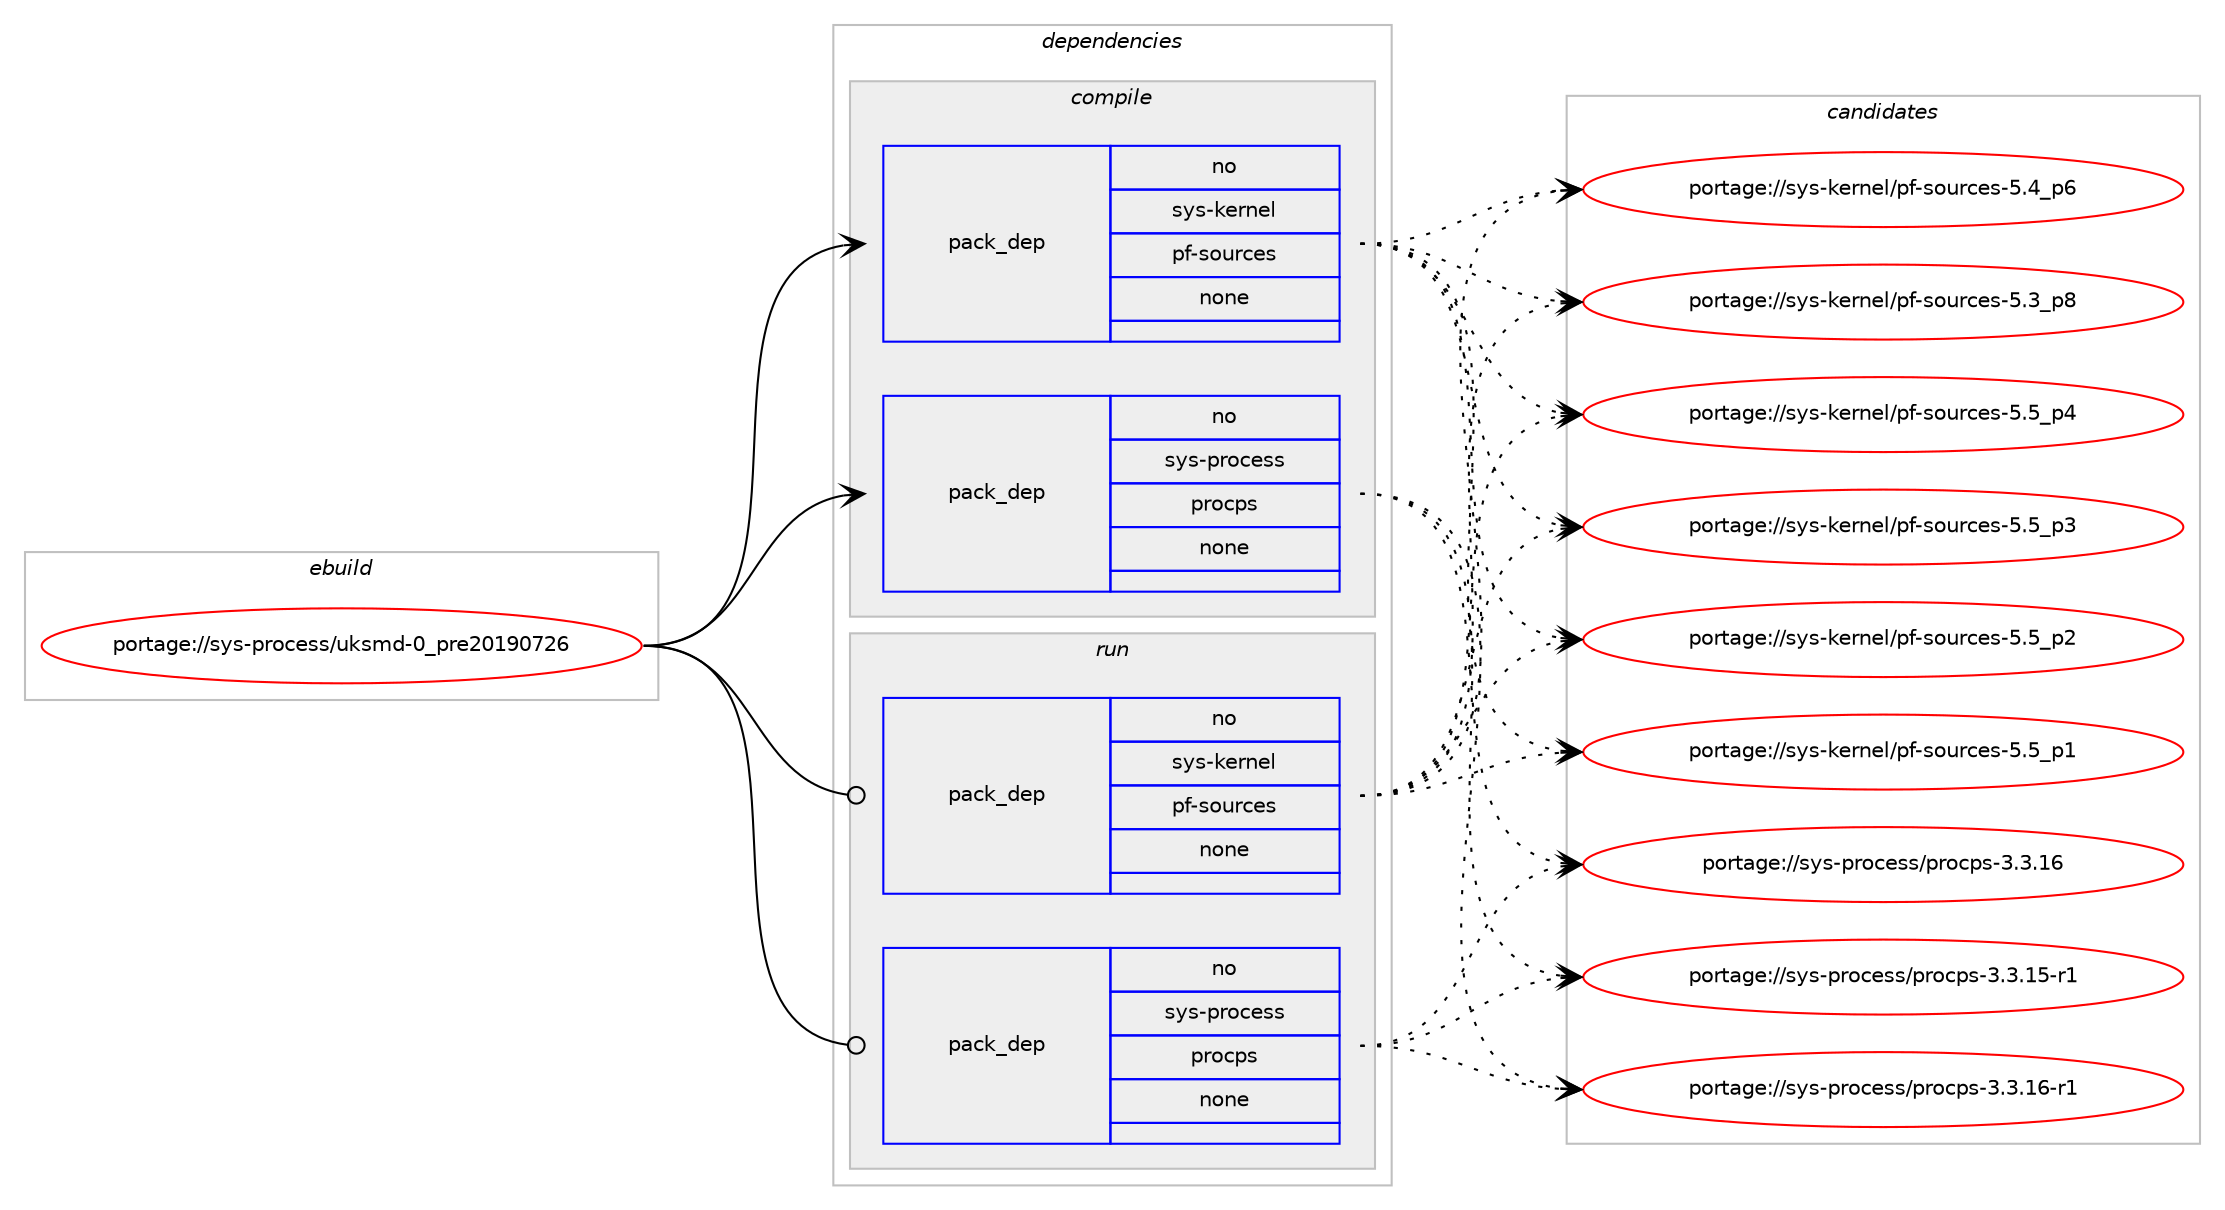 digraph prolog {

# *************
# Graph options
# *************

newrank=true;
concentrate=true;
compound=true;
graph [rankdir=LR,fontname=Helvetica,fontsize=10,ranksep=1.5];#, ranksep=2.5, nodesep=0.2];
edge  [arrowhead=vee];
node  [fontname=Helvetica,fontsize=10];

# **********
# The ebuild
# **********

subgraph cluster_leftcol {
color=gray;
rank=same;
label=<<i>ebuild</i>>;
id [label="portage://sys-process/uksmd-0_pre20190726", color=red, width=4, href="../sys-process/uksmd-0_pre20190726.svg"];
}

# ****************
# The dependencies
# ****************

subgraph cluster_midcol {
color=gray;
label=<<i>dependencies</i>>;
subgraph cluster_compile {
fillcolor="#eeeeee";
style=filled;
label=<<i>compile</i>>;
subgraph pack22227 {
dependency27531 [label=<<TABLE BORDER="0" CELLBORDER="1" CELLSPACING="0" CELLPADDING="4" WIDTH="220"><TR><TD ROWSPAN="6" CELLPADDING="30">pack_dep</TD></TR><TR><TD WIDTH="110">no</TD></TR><TR><TD>sys-kernel</TD></TR><TR><TD>pf-sources</TD></TR><TR><TD>none</TD></TR><TR><TD></TD></TR></TABLE>>, shape=none, color=blue];
}
id:e -> dependency27531:w [weight=20,style="solid",arrowhead="vee"];
subgraph pack22228 {
dependency27532 [label=<<TABLE BORDER="0" CELLBORDER="1" CELLSPACING="0" CELLPADDING="4" WIDTH="220"><TR><TD ROWSPAN="6" CELLPADDING="30">pack_dep</TD></TR><TR><TD WIDTH="110">no</TD></TR><TR><TD>sys-process</TD></TR><TR><TD>procps</TD></TR><TR><TD>none</TD></TR><TR><TD></TD></TR></TABLE>>, shape=none, color=blue];
}
id:e -> dependency27532:w [weight=20,style="solid",arrowhead="vee"];
}
subgraph cluster_compileandrun {
fillcolor="#eeeeee";
style=filled;
label=<<i>compile and run</i>>;
}
subgraph cluster_run {
fillcolor="#eeeeee";
style=filled;
label=<<i>run</i>>;
subgraph pack22229 {
dependency27533 [label=<<TABLE BORDER="0" CELLBORDER="1" CELLSPACING="0" CELLPADDING="4" WIDTH="220"><TR><TD ROWSPAN="6" CELLPADDING="30">pack_dep</TD></TR><TR><TD WIDTH="110">no</TD></TR><TR><TD>sys-kernel</TD></TR><TR><TD>pf-sources</TD></TR><TR><TD>none</TD></TR><TR><TD></TD></TR></TABLE>>, shape=none, color=blue];
}
id:e -> dependency27533:w [weight=20,style="solid",arrowhead="odot"];
subgraph pack22230 {
dependency27534 [label=<<TABLE BORDER="0" CELLBORDER="1" CELLSPACING="0" CELLPADDING="4" WIDTH="220"><TR><TD ROWSPAN="6" CELLPADDING="30">pack_dep</TD></TR><TR><TD WIDTH="110">no</TD></TR><TR><TD>sys-process</TD></TR><TR><TD>procps</TD></TR><TR><TD>none</TD></TR><TR><TD></TD></TR></TABLE>>, shape=none, color=blue];
}
id:e -> dependency27534:w [weight=20,style="solid",arrowhead="odot"];
}
}

# **************
# The candidates
# **************

subgraph cluster_choices {
rank=same;
color=gray;
label=<<i>candidates</i>>;

subgraph choice22227 {
color=black;
nodesep=1;
choice11512111545107101114110101108471121024511511111711499101115455346539511252 [label="portage://sys-kernel/pf-sources-5.5_p4", color=red, width=4,href="../sys-kernel/pf-sources-5.5_p4.svg"];
choice11512111545107101114110101108471121024511511111711499101115455346539511251 [label="portage://sys-kernel/pf-sources-5.5_p3", color=red, width=4,href="../sys-kernel/pf-sources-5.5_p3.svg"];
choice11512111545107101114110101108471121024511511111711499101115455346539511250 [label="portage://sys-kernel/pf-sources-5.5_p2", color=red, width=4,href="../sys-kernel/pf-sources-5.5_p2.svg"];
choice11512111545107101114110101108471121024511511111711499101115455346539511249 [label="portage://sys-kernel/pf-sources-5.5_p1", color=red, width=4,href="../sys-kernel/pf-sources-5.5_p1.svg"];
choice11512111545107101114110101108471121024511511111711499101115455346529511254 [label="portage://sys-kernel/pf-sources-5.4_p6", color=red, width=4,href="../sys-kernel/pf-sources-5.4_p6.svg"];
choice11512111545107101114110101108471121024511511111711499101115455346519511256 [label="portage://sys-kernel/pf-sources-5.3_p8", color=red, width=4,href="../sys-kernel/pf-sources-5.3_p8.svg"];
dependency27531:e -> choice11512111545107101114110101108471121024511511111711499101115455346539511252:w [style=dotted,weight="100"];
dependency27531:e -> choice11512111545107101114110101108471121024511511111711499101115455346539511251:w [style=dotted,weight="100"];
dependency27531:e -> choice11512111545107101114110101108471121024511511111711499101115455346539511250:w [style=dotted,weight="100"];
dependency27531:e -> choice11512111545107101114110101108471121024511511111711499101115455346539511249:w [style=dotted,weight="100"];
dependency27531:e -> choice11512111545107101114110101108471121024511511111711499101115455346529511254:w [style=dotted,weight="100"];
dependency27531:e -> choice11512111545107101114110101108471121024511511111711499101115455346519511256:w [style=dotted,weight="100"];
}
subgraph choice22228 {
color=black;
nodesep=1;
choice11512111545112114111991011151154711211411199112115455146514649544511449 [label="portage://sys-process/procps-3.3.16-r1", color=red, width=4,href="../sys-process/procps-3.3.16-r1.svg"];
choice1151211154511211411199101115115471121141119911211545514651464954 [label="portage://sys-process/procps-3.3.16", color=red, width=4,href="../sys-process/procps-3.3.16.svg"];
choice11512111545112114111991011151154711211411199112115455146514649534511449 [label="portage://sys-process/procps-3.3.15-r1", color=red, width=4,href="../sys-process/procps-3.3.15-r1.svg"];
dependency27532:e -> choice11512111545112114111991011151154711211411199112115455146514649544511449:w [style=dotted,weight="100"];
dependency27532:e -> choice1151211154511211411199101115115471121141119911211545514651464954:w [style=dotted,weight="100"];
dependency27532:e -> choice11512111545112114111991011151154711211411199112115455146514649534511449:w [style=dotted,weight="100"];
}
subgraph choice22229 {
color=black;
nodesep=1;
choice11512111545107101114110101108471121024511511111711499101115455346539511252 [label="portage://sys-kernel/pf-sources-5.5_p4", color=red, width=4,href="../sys-kernel/pf-sources-5.5_p4.svg"];
choice11512111545107101114110101108471121024511511111711499101115455346539511251 [label="portage://sys-kernel/pf-sources-5.5_p3", color=red, width=4,href="../sys-kernel/pf-sources-5.5_p3.svg"];
choice11512111545107101114110101108471121024511511111711499101115455346539511250 [label="portage://sys-kernel/pf-sources-5.5_p2", color=red, width=4,href="../sys-kernel/pf-sources-5.5_p2.svg"];
choice11512111545107101114110101108471121024511511111711499101115455346539511249 [label="portage://sys-kernel/pf-sources-5.5_p1", color=red, width=4,href="../sys-kernel/pf-sources-5.5_p1.svg"];
choice11512111545107101114110101108471121024511511111711499101115455346529511254 [label="portage://sys-kernel/pf-sources-5.4_p6", color=red, width=4,href="../sys-kernel/pf-sources-5.4_p6.svg"];
choice11512111545107101114110101108471121024511511111711499101115455346519511256 [label="portage://sys-kernel/pf-sources-5.3_p8", color=red, width=4,href="../sys-kernel/pf-sources-5.3_p8.svg"];
dependency27533:e -> choice11512111545107101114110101108471121024511511111711499101115455346539511252:w [style=dotted,weight="100"];
dependency27533:e -> choice11512111545107101114110101108471121024511511111711499101115455346539511251:w [style=dotted,weight="100"];
dependency27533:e -> choice11512111545107101114110101108471121024511511111711499101115455346539511250:w [style=dotted,weight="100"];
dependency27533:e -> choice11512111545107101114110101108471121024511511111711499101115455346539511249:w [style=dotted,weight="100"];
dependency27533:e -> choice11512111545107101114110101108471121024511511111711499101115455346529511254:w [style=dotted,weight="100"];
dependency27533:e -> choice11512111545107101114110101108471121024511511111711499101115455346519511256:w [style=dotted,weight="100"];
}
subgraph choice22230 {
color=black;
nodesep=1;
choice11512111545112114111991011151154711211411199112115455146514649544511449 [label="portage://sys-process/procps-3.3.16-r1", color=red, width=4,href="../sys-process/procps-3.3.16-r1.svg"];
choice1151211154511211411199101115115471121141119911211545514651464954 [label="portage://sys-process/procps-3.3.16", color=red, width=4,href="../sys-process/procps-3.3.16.svg"];
choice11512111545112114111991011151154711211411199112115455146514649534511449 [label="portage://sys-process/procps-3.3.15-r1", color=red, width=4,href="../sys-process/procps-3.3.15-r1.svg"];
dependency27534:e -> choice11512111545112114111991011151154711211411199112115455146514649544511449:w [style=dotted,weight="100"];
dependency27534:e -> choice1151211154511211411199101115115471121141119911211545514651464954:w [style=dotted,weight="100"];
dependency27534:e -> choice11512111545112114111991011151154711211411199112115455146514649534511449:w [style=dotted,weight="100"];
}
}

}
